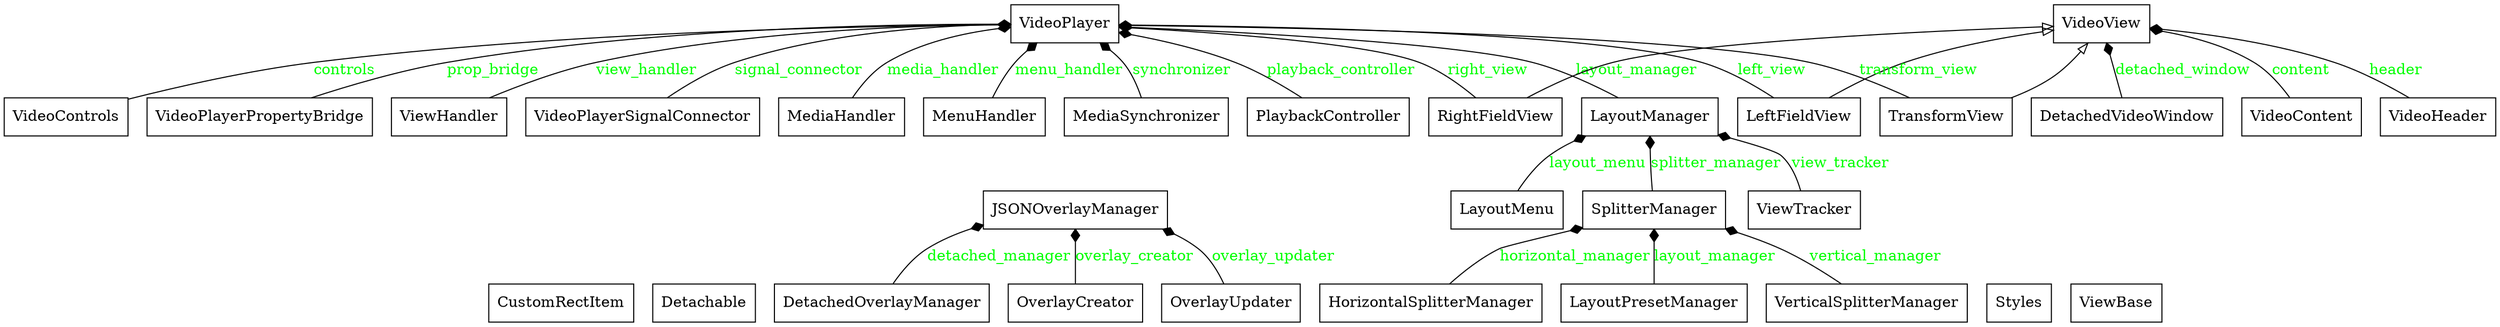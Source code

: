 digraph "classes_panel_simple" {
rankdir=BT
charset="utf-8"
"panel.overlay.custom_rect_item.CustomRectItem" [color="black", fontcolor="black", label=<CustomRectItem>, shape="record", style="solid"];
"panel.video.detachable.Detachable" [color="black", fontcolor="black", label=<Detachable>, shape="record", style="solid"];
"panel.overlay.detached_overlay_manager.DetachedOverlayManager" [color="black", fontcolor="black", label=<DetachedOverlayManager>, shape="record", style="solid"];
"panel.video.detached_video_window.DetachedVideoWindow" [color="black", fontcolor="black", label=<DetachedVideoWindow>, shape="record", style="solid"];
"panel.video.horizontal_splitter.HorizontalSplitterManager" [color="black", fontcolor="black", label=<HorizontalSplitterManager>, shape="record", style="solid"];
"panel.overlay.jsonoverlay_manager.JSONOverlayManager" [color="black", fontcolor="black", label=<JSONOverlayManager>, shape="record", style="solid"];
"panel.video.layout_manager.LayoutManager" [color="black", fontcolor="black", label=<LayoutManager>, shape="record", style="solid"];
"panel.video.layout_menu.LayoutMenu" [color="black", fontcolor="black", label=<LayoutMenu>, shape="record", style="solid"];
"panel.video.layout_preset_manager.LayoutPresetManager" [color="black", fontcolor="black", label=<LayoutPresetManager>, shape="record", style="solid"];
"panel.video.video_view_subclasses.LeftFieldView" [color="black", fontcolor="black", label=<LeftFieldView>, shape="record", style="solid"];
"panel.video.media_handler.MediaHandler" [color="black", fontcolor="black", label=<MediaHandler>, shape="record", style="solid"];
"panel.video.media_synchronizer.MediaSynchronizer" [color="black", fontcolor="black", label=<MediaSynchronizer>, shape="record", style="solid"];
"panel.video.menu_handler.MenuHandler" [color="black", fontcolor="black", label=<MenuHandler>, shape="record", style="solid"];
"panel.overlay.overlay_creator.OverlayCreator" [color="black", fontcolor="black", label=<OverlayCreator>, shape="record", style="solid"];
"panel.overlay.overlay_updater.OverlayUpdater" [color="black", fontcolor="black", label=<OverlayUpdater>, shape="record", style="solid"];
"panel.video.playback_controller.PlaybackController" [color="black", fontcolor="black", label=<PlaybackController>, shape="record", style="solid"];
"panel.video.video_view_subclasses.RightFieldView" [color="black", fontcolor="black", label=<RightFieldView>, shape="record", style="solid"];
"panel.video.splitter_manager.SplitterManager" [color="black", fontcolor="black", label=<SplitterManager>, shape="record", style="solid"];
"panel.video.styles.Styles" [color="black", fontcolor="black", label=<Styles>, shape="record", style="solid"];
"panel.video.video_view_subclasses.TransformView" [color="black", fontcolor="black", label=<TransformView>, shape="record", style="solid"];
"panel.video.vertical_splitter.VerticalSplitterManager" [color="black", fontcolor="black", label=<VerticalSplitterManager>, shape="record", style="solid"];
"panel.video.video_content.VideoContent" [color="black", fontcolor="black", label=<VideoContent>, shape="record", style="solid"];
"panel.video.video_controls.VideoControls" [color="black", fontcolor="black", label=<VideoControls>, shape="record", style="solid"];
"panel.video.video_header.VideoHeader" [color="black", fontcolor="black", label=<VideoHeader>, shape="record", style="solid"];
"panel.video.video_player.VideoPlayer" [color="black", fontcolor="black", label=<VideoPlayer>, shape="record", style="solid"];
"panel.video.video_player_property_bridge.VideoPlayerPropertyBridge" [color="black", fontcolor="black", label=<VideoPlayerPropertyBridge>, shape="record", style="solid"];
"panel.video.video_player_signal_connector.VideoPlayerSignalConnector" [color="black", fontcolor="black", label=<VideoPlayerSignalConnector>, shape="record", style="solid"];
"panel.video.video_view.VideoView" [color="black", fontcolor="black", label=<VideoView>, shape="record", style="solid"];
"panel.video.view_base.ViewBase" [color="black", fontcolor="black", label=<ViewBase>, shape="record", style="solid"];
"panel.video.view_handler.ViewHandler" [color="black", fontcolor="black", label=<ViewHandler>, shape="record", style="solid"];
"panel.video.view_tracker.ViewTracker" [color="black", fontcolor="black", label=<ViewTracker>, shape="record", style="solid"];
"panel.video.video_view_subclasses.LeftFieldView" -> "panel.video.video_view.VideoView" [arrowhead="empty", arrowtail="none"];
"panel.video.video_view_subclasses.RightFieldView" -> "panel.video.video_view.VideoView" [arrowhead="empty", arrowtail="none"];
"panel.video.video_view_subclasses.TransformView" -> "panel.video.video_view.VideoView" [arrowhead="empty", arrowtail="none"];
"panel.overlay.detached_overlay_manager.DetachedOverlayManager" -> "panel.overlay.jsonoverlay_manager.JSONOverlayManager" [arrowhead="diamond", arrowtail="none", fontcolor="green", label="detached_manager", style="solid"];
"panel.overlay.overlay_creator.OverlayCreator" -> "panel.overlay.jsonoverlay_manager.JSONOverlayManager" [arrowhead="diamond", arrowtail="none", fontcolor="green", label="overlay_creator", style="solid"];
"panel.overlay.overlay_updater.OverlayUpdater" -> "panel.overlay.jsonoverlay_manager.JSONOverlayManager" [arrowhead="diamond", arrowtail="none", fontcolor="green", label="overlay_updater", style="solid"];
"panel.video.detached_video_window.DetachedVideoWindow" -> "panel.video.video_view.VideoView" [arrowhead="diamond", arrowtail="none", fontcolor="green", label="detached_window", style="solid"];
"panel.video.horizontal_splitter.HorizontalSplitterManager" -> "panel.video.splitter_manager.SplitterManager" [arrowhead="diamond", arrowtail="none", fontcolor="green", label="horizontal_manager", style="solid"];
"panel.video.layout_manager.LayoutManager" -> "panel.video.video_player.VideoPlayer" [arrowhead="diamond", arrowtail="none", fontcolor="green", label="layout_manager", style="solid"];
"panel.video.layout_menu.LayoutMenu" -> "panel.video.layout_manager.LayoutManager" [arrowhead="diamond", arrowtail="none", fontcolor="green", label="layout_menu", style="solid"];
"panel.video.layout_preset_manager.LayoutPresetManager" -> "panel.video.splitter_manager.SplitterManager" [arrowhead="diamond", arrowtail="none", fontcolor="green", label="layout_manager", style="solid"];
"panel.video.media_handler.MediaHandler" -> "panel.video.video_player.VideoPlayer" [arrowhead="diamond", arrowtail="none", fontcolor="green", label="media_handler", style="solid"];
"panel.video.media_synchronizer.MediaSynchronizer" -> "panel.video.video_player.VideoPlayer" [arrowhead="diamond", arrowtail="none", fontcolor="green", label="synchronizer", style="solid"];
"panel.video.menu_handler.MenuHandler" -> "panel.video.video_player.VideoPlayer" [arrowhead="diamond", arrowtail="none", fontcolor="green", label="menu_handler", style="solid"];
"panel.video.playback_controller.PlaybackController" -> "panel.video.video_player.VideoPlayer" [arrowhead="diamond", arrowtail="none", fontcolor="green", label="playback_controller", style="solid"];
"panel.video.splitter_manager.SplitterManager" -> "panel.video.layout_manager.LayoutManager" [arrowhead="diamond", arrowtail="none", fontcolor="green", label="splitter_manager", style="solid"];
"panel.video.vertical_splitter.VerticalSplitterManager" -> "panel.video.splitter_manager.SplitterManager" [arrowhead="diamond", arrowtail="none", fontcolor="green", label="vertical_manager", style="solid"];
"panel.video.video_content.VideoContent" -> "panel.video.video_view.VideoView" [arrowhead="diamond", arrowtail="none", fontcolor="green", label="content", style="solid"];
"panel.video.video_controls.VideoControls" -> "panel.video.video_player.VideoPlayer" [arrowhead="diamond", arrowtail="none", fontcolor="green", label="controls", style="solid"];
"panel.video.video_header.VideoHeader" -> "panel.video.video_view.VideoView" [arrowhead="diamond", arrowtail="none", fontcolor="green", label="header", style="solid"];
"panel.video.video_player_property_bridge.VideoPlayerPropertyBridge" -> "panel.video.video_player.VideoPlayer" [arrowhead="diamond", arrowtail="none", fontcolor="green", label="prop_bridge", style="solid"];
"panel.video.video_player_signal_connector.VideoPlayerSignalConnector" -> "panel.video.video_player.VideoPlayer" [arrowhead="diamond", arrowtail="none", fontcolor="green", label="signal_connector", style="solid"];
"panel.video.video_view_subclasses.LeftFieldView" -> "panel.video.video_player.VideoPlayer" [arrowhead="diamond", arrowtail="none", fontcolor="green", label="left_view", style="solid"];
"panel.video.video_view_subclasses.RightFieldView" -> "panel.video.video_player.VideoPlayer" [arrowhead="diamond", arrowtail="none", fontcolor="green", label="right_view", style="solid"];
"panel.video.video_view_subclasses.TransformView" -> "panel.video.video_player.VideoPlayer" [arrowhead="diamond", arrowtail="none", fontcolor="green", label="transform_view", style="solid"];
"panel.video.view_handler.ViewHandler" -> "panel.video.video_player.VideoPlayer" [arrowhead="diamond", arrowtail="none", fontcolor="green", label="view_handler", style="solid"];
"panel.video.view_tracker.ViewTracker" -> "panel.video.layout_manager.LayoutManager" [arrowhead="diamond", arrowtail="none", fontcolor="green", label="view_tracker", style="solid"];
}
